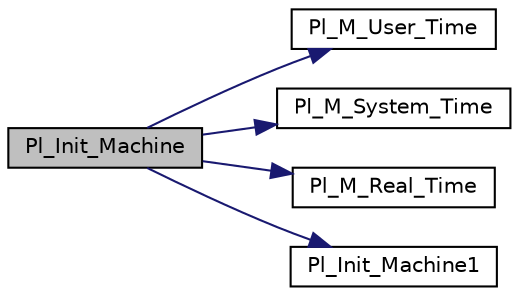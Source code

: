 digraph "Pl_Init_Machine"
{
  edge [fontname="Helvetica",fontsize="10",labelfontname="Helvetica",labelfontsize="10"];
  node [fontname="Helvetica",fontsize="10",shape=record];
  rankdir="LR";
  Node1 [label="Pl_Init_Machine",height=0.2,width=0.4,color="black", fillcolor="grey75", style="filled", fontcolor="black"];
  Node1 -> Node2 [color="midnightblue",fontsize="10",style="solid",fontname="Helvetica"];
  Node2 [label="Pl_M_User_Time",height=0.2,width=0.4,color="black", fillcolor="white", style="filled",URL="$machine_8c.html#a49c3210d01108defd9d8a0b6ea624f95"];
  Node1 -> Node3 [color="midnightblue",fontsize="10",style="solid",fontname="Helvetica"];
  Node3 [label="Pl_M_System_Time",height=0.2,width=0.4,color="black", fillcolor="white", style="filled",URL="$machine_8c.html#a11f5fe79e24625b351bddd83a9c58b5a"];
  Node1 -> Node4 [color="midnightblue",fontsize="10",style="solid",fontname="Helvetica"];
  Node4 [label="Pl_M_Real_Time",height=0.2,width=0.4,color="black", fillcolor="white", style="filled",URL="$machine_8c.html#ae18414c738bea5a3710adc972fa478ef"];
  Node1 -> Node5 [color="midnightblue",fontsize="10",style="solid",fontname="Helvetica"];
  Node5 [label="Pl_Init_Machine1",height=0.2,width=0.4,color="black", fillcolor="white", style="filled",URL="$machine1_8c.html#a65fbc5252410c14048b559d68349cdf6"];
}
